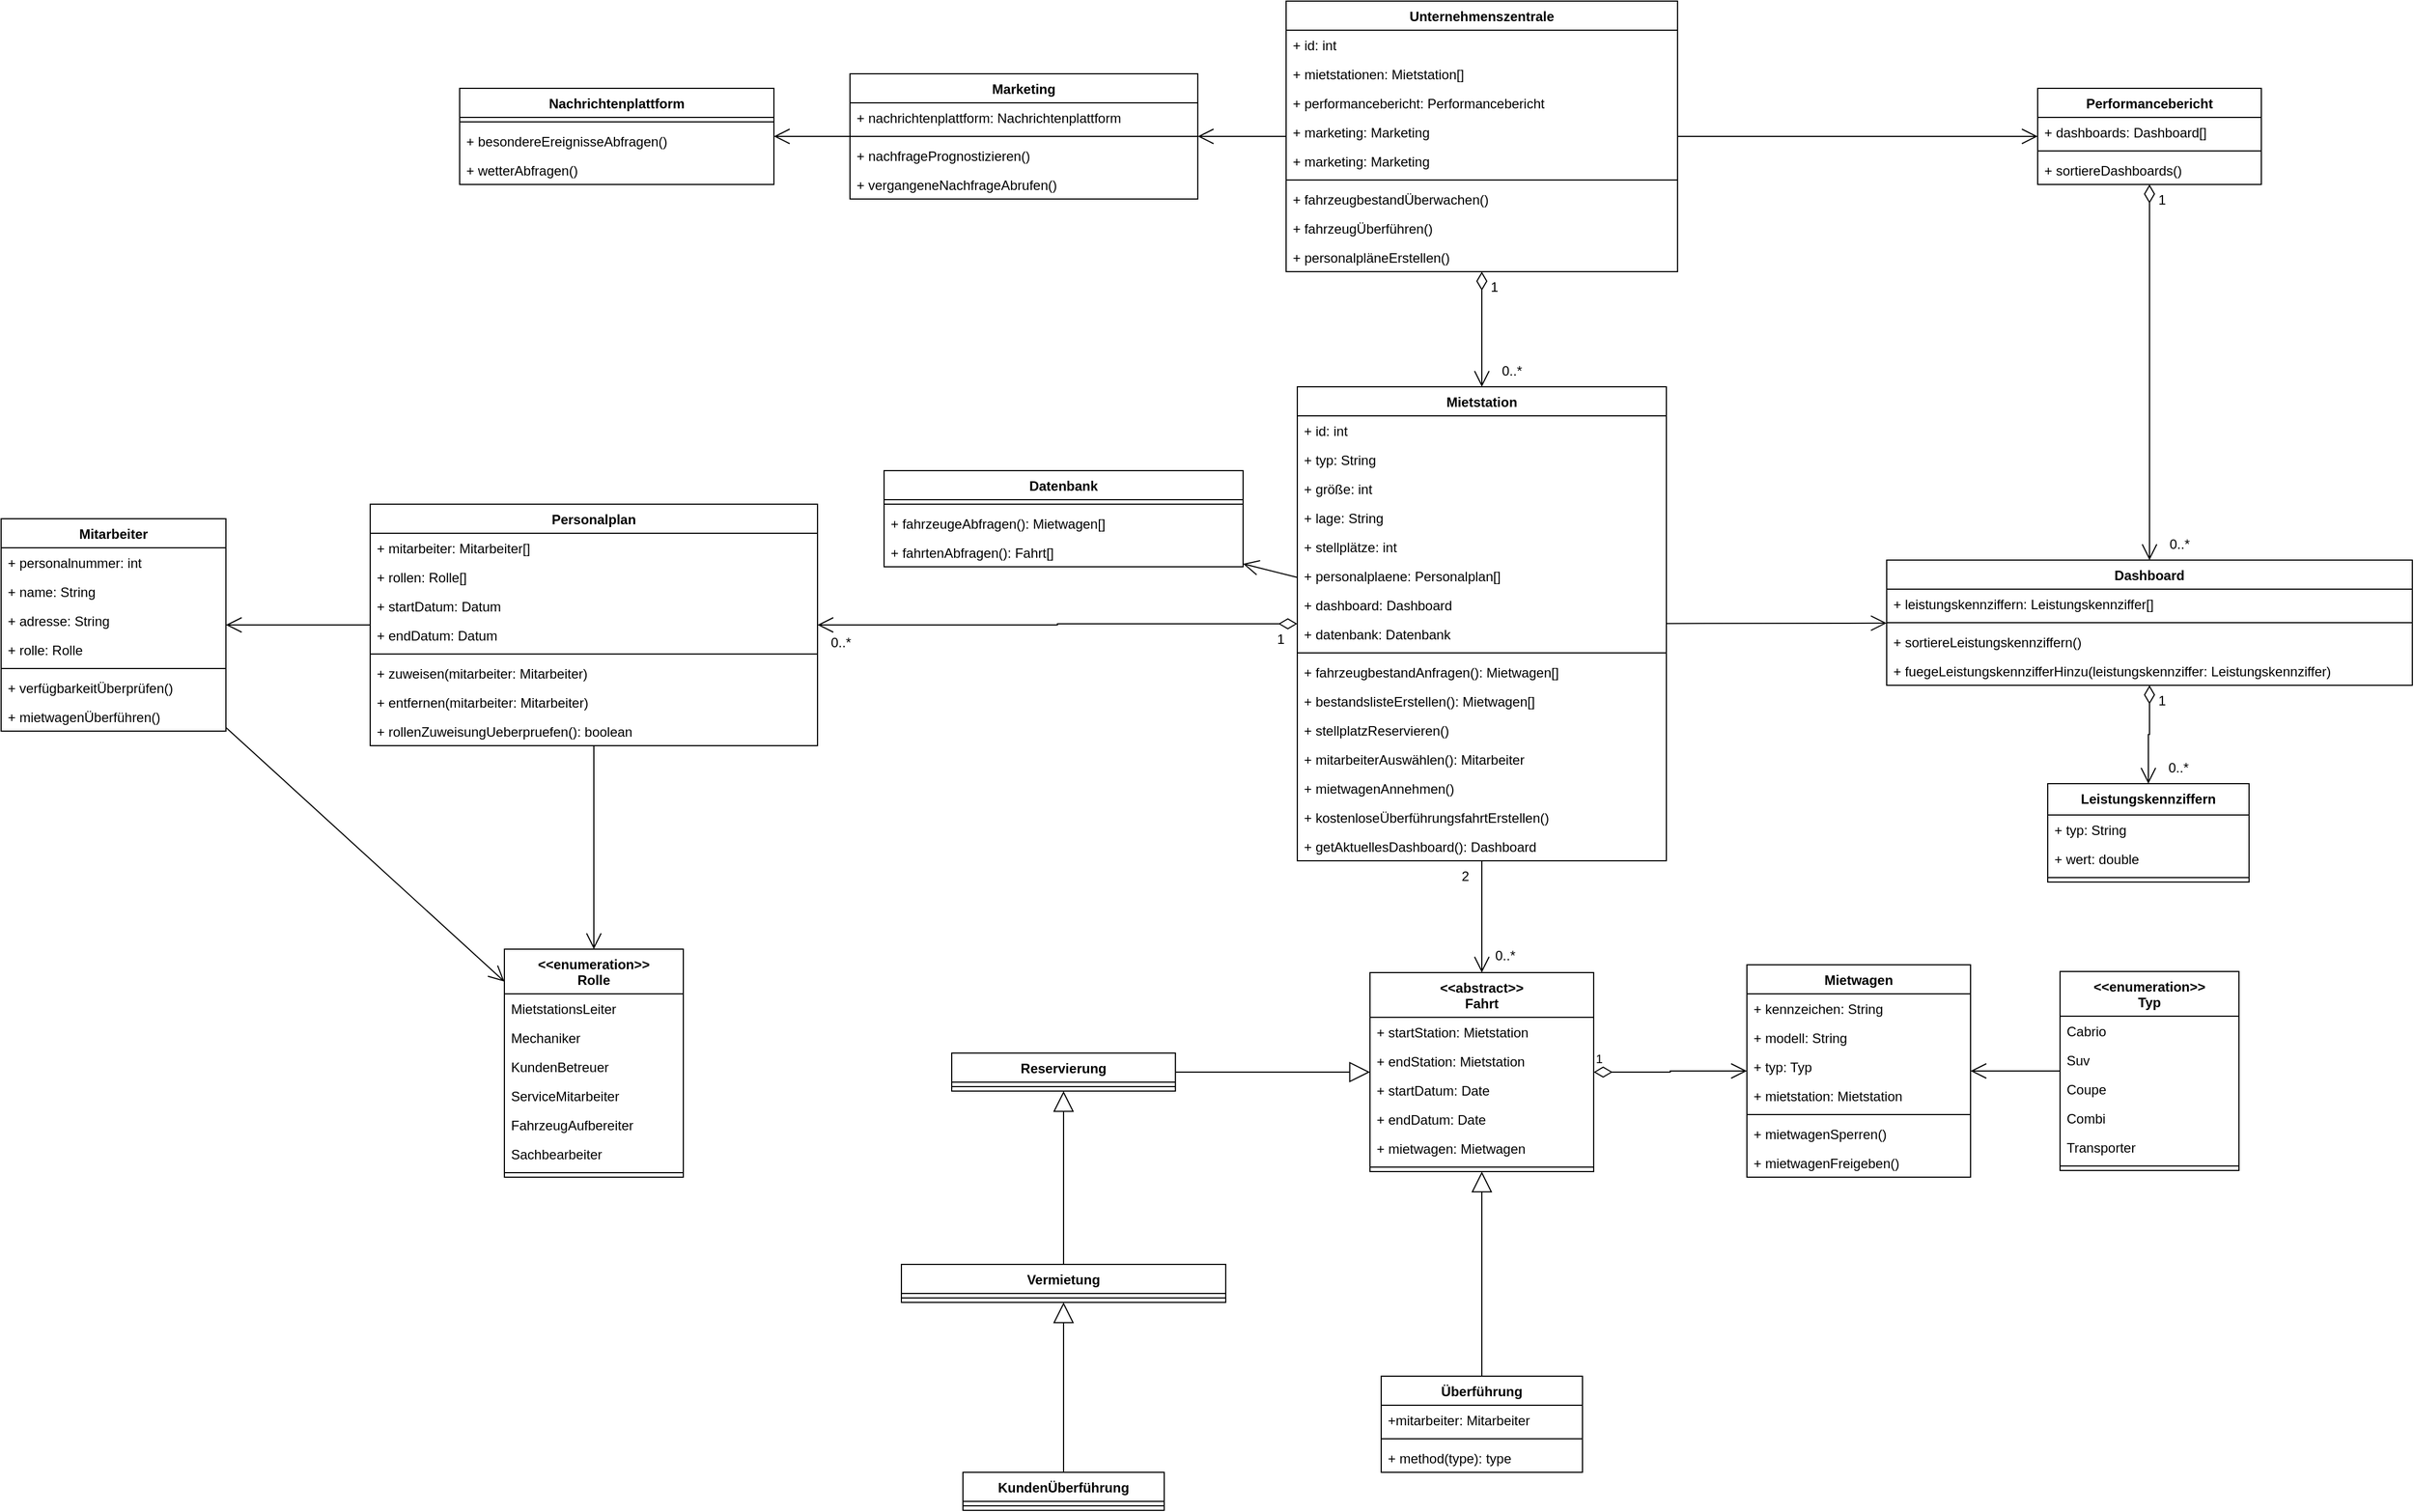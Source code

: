 <mxfile>
    <diagram id="ZMPBVdDReR-dd0KNUXKv" name="Page-1">
        <mxGraphModel dx="5703" dy="1758" grid="1" gridSize="10" guides="1" tooltips="1" connect="1" arrows="1" fold="1" page="1" pageScale="1" pageWidth="1600" pageHeight="900" math="0" shadow="0">
            <root>
                <mxCell id="0"/>
                <mxCell id="1" parent="0"/>
                <mxCell id="JOfPQrPtgQj5ozjjMgrj-1" value="Mietstation" style="swimlane;fontStyle=1;align=center;verticalAlign=top;childLayout=stackLayout;horizontal=1;startSize=26;horizontalStack=0;resizeParent=1;resizeParentMax=0;resizeLast=0;collapsible=1;marginBottom=0;" parent="1" vertex="1">
                    <mxGeometry x="-81" y="395" width="330" height="424" as="geometry"/>
                </mxCell>
                <mxCell id="JOfPQrPtgQj5ozjjMgrj-76" value="+ id: int" style="text;strokeColor=none;fillColor=none;align=left;verticalAlign=top;spacingLeft=4;spacingRight=4;overflow=hidden;rotatable=0;points=[[0,0.5],[1,0.5]];portConstraint=eastwest;" parent="JOfPQrPtgQj5ozjjMgrj-1" vertex="1">
                    <mxGeometry y="26" width="330" height="26" as="geometry"/>
                </mxCell>
                <mxCell id="JOfPQrPtgQj5ozjjMgrj-2" value="+ typ: String" style="text;strokeColor=none;fillColor=none;align=left;verticalAlign=top;spacingLeft=4;spacingRight=4;overflow=hidden;rotatable=0;points=[[0,0.5],[1,0.5]];portConstraint=eastwest;" parent="JOfPQrPtgQj5ozjjMgrj-1" vertex="1">
                    <mxGeometry y="52" width="330" height="26" as="geometry"/>
                </mxCell>
                <mxCell id="JOfPQrPtgQj5ozjjMgrj-73" value="+ größe: int" style="text;strokeColor=none;fillColor=none;align=left;verticalAlign=top;spacingLeft=4;spacingRight=4;overflow=hidden;rotatable=0;points=[[0,0.5],[1,0.5]];portConstraint=eastwest;" parent="JOfPQrPtgQj5ozjjMgrj-1" vertex="1">
                    <mxGeometry y="78" width="330" height="26" as="geometry"/>
                </mxCell>
                <mxCell id="JOfPQrPtgQj5ozjjMgrj-74" value="+ lage: String" style="text;strokeColor=none;fillColor=none;align=left;verticalAlign=top;spacingLeft=4;spacingRight=4;overflow=hidden;rotatable=0;points=[[0,0.5],[1,0.5]];portConstraint=eastwest;" parent="JOfPQrPtgQj5ozjjMgrj-1" vertex="1">
                    <mxGeometry y="104" width="330" height="26" as="geometry"/>
                </mxCell>
                <mxCell id="JOfPQrPtgQj5ozjjMgrj-77" value="+ stellplätze: int" style="text;strokeColor=none;fillColor=none;align=left;verticalAlign=top;spacingLeft=4;spacingRight=4;overflow=hidden;rotatable=0;points=[[0,0.5],[1,0.5]];portConstraint=eastwest;" parent="JOfPQrPtgQj5ozjjMgrj-1" vertex="1">
                    <mxGeometry y="130" width="330" height="26" as="geometry"/>
                </mxCell>
                <mxCell id="keo7LRHrqXR6IUppqkBO-17" value="+ personalplaene: Personalplan[]" style="text;strokeColor=none;fillColor=none;align=left;verticalAlign=top;spacingLeft=4;spacingRight=4;overflow=hidden;rotatable=0;points=[[0,0.5],[1,0.5]];portConstraint=eastwest;fontSize=12;" parent="JOfPQrPtgQj5ozjjMgrj-1" vertex="1">
                    <mxGeometry y="156" width="330" height="26" as="geometry"/>
                </mxCell>
                <mxCell id="keo7LRHrqXR6IUppqkBO-25" value="+ dashboard: Dashboard" style="text;strokeColor=none;fillColor=none;align=left;verticalAlign=top;spacingLeft=4;spacingRight=4;overflow=hidden;rotatable=0;points=[[0,0.5],[1,0.5]];portConstraint=eastwest;fontSize=12;" parent="JOfPQrPtgQj5ozjjMgrj-1" vertex="1">
                    <mxGeometry y="182" width="330" height="26" as="geometry"/>
                </mxCell>
                <mxCell id="MEVId7LGXu_88SaHKJN4-28" value="+ datenbank: Datenbank" style="text;strokeColor=none;fillColor=none;align=left;verticalAlign=top;spacingLeft=4;spacingRight=4;overflow=hidden;rotatable=0;points=[[0,0.5],[1,0.5]];portConstraint=eastwest;fontSize=12;" parent="JOfPQrPtgQj5ozjjMgrj-1" vertex="1">
                    <mxGeometry y="208" width="330" height="26" as="geometry"/>
                </mxCell>
                <mxCell id="JOfPQrPtgQj5ozjjMgrj-3" value="" style="line;strokeWidth=1;fillColor=none;align=left;verticalAlign=middle;spacingTop=-1;spacingLeft=3;spacingRight=3;rotatable=0;labelPosition=right;points=[];portConstraint=eastwest;" parent="JOfPQrPtgQj5ozjjMgrj-1" vertex="1">
                    <mxGeometry y="234" width="330" height="8" as="geometry"/>
                </mxCell>
                <mxCell id="JOfPQrPtgQj5ozjjMgrj-243" value="+ fahrzeugbestandAnfragen(): Mietwagen[]" style="text;strokeColor=none;fillColor=none;align=left;verticalAlign=top;spacingLeft=4;spacingRight=4;overflow=hidden;rotatable=0;points=[[0,0.5],[1,0.5]];portConstraint=eastwest;" parent="JOfPQrPtgQj5ozjjMgrj-1" vertex="1">
                    <mxGeometry y="242" width="330" height="26" as="geometry"/>
                </mxCell>
                <mxCell id="MEVId7LGXu_88SaHKJN4-26" value="+ bestandslisteErstellen(): Mietwagen[]" style="text;strokeColor=none;fillColor=none;align=left;verticalAlign=top;spacingLeft=4;spacingRight=4;overflow=hidden;rotatable=0;points=[[0,0.5],[1,0.5]];portConstraint=eastwest;" parent="JOfPQrPtgQj5ozjjMgrj-1" vertex="1">
                    <mxGeometry y="268" width="330" height="26" as="geometry"/>
                </mxCell>
                <mxCell id="MEVId7LGXu_88SaHKJN4-43" value="+ stellplatzReservieren()" style="text;strokeColor=none;fillColor=none;align=left;verticalAlign=top;spacingLeft=4;spacingRight=4;overflow=hidden;rotatable=0;points=[[0,0.5],[1,0.5]];portConstraint=eastwest;" parent="JOfPQrPtgQj5ozjjMgrj-1" vertex="1">
                    <mxGeometry y="294" width="330" height="26" as="geometry"/>
                </mxCell>
                <mxCell id="MEVId7LGXu_88SaHKJN4-46" value="+ mitarbeiterAuswählen(): Mitarbeiter" style="text;strokeColor=none;fillColor=none;align=left;verticalAlign=top;spacingLeft=4;spacingRight=4;overflow=hidden;rotatable=0;points=[[0,0.5],[1,0.5]];portConstraint=eastwest;" parent="JOfPQrPtgQj5ozjjMgrj-1" vertex="1">
                    <mxGeometry y="320" width="330" height="26" as="geometry"/>
                </mxCell>
                <mxCell id="MEVId7LGXu_88SaHKJN4-49" value="+ mietwagenAnnehmen()" style="text;strokeColor=none;fillColor=none;align=left;verticalAlign=top;spacingLeft=4;spacingRight=4;overflow=hidden;rotatable=0;points=[[0,0.5],[1,0.5]];portConstraint=eastwest;" parent="JOfPQrPtgQj5ozjjMgrj-1" vertex="1">
                    <mxGeometry y="346" width="330" height="26" as="geometry"/>
                </mxCell>
                <mxCell id="MEVId7LGXu_88SaHKJN4-50" value="+ kostenloseÜberführungsfahrtErstellen()" style="text;strokeColor=none;fillColor=none;align=left;verticalAlign=top;spacingLeft=4;spacingRight=4;overflow=hidden;rotatable=0;points=[[0,0.5],[1,0.5]];portConstraint=eastwest;" parent="JOfPQrPtgQj5ozjjMgrj-1" vertex="1">
                    <mxGeometry y="372" width="330" height="26" as="geometry"/>
                </mxCell>
                <mxCell id="4" value="+ getAktuellesDashboard(): Dashboard" style="text;strokeColor=none;fillColor=none;align=left;verticalAlign=top;spacingLeft=4;spacingRight=4;overflow=hidden;rotatable=0;points=[[0,0.5],[1,0.5]];portConstraint=eastwest;" vertex="1" parent="JOfPQrPtgQj5ozjjMgrj-1">
                    <mxGeometry y="398" width="330" height="26" as="geometry"/>
                </mxCell>
                <mxCell id="JOfPQrPtgQj5ozjjMgrj-5" value="Mietwagen" style="swimlane;fontStyle=1;align=center;verticalAlign=top;childLayout=stackLayout;horizontal=1;startSize=26;horizontalStack=0;resizeParent=1;resizeParentMax=0;resizeLast=0;collapsible=1;marginBottom=0;" parent="1" vertex="1">
                    <mxGeometry x="321" y="912" width="200" height="190" as="geometry"/>
                </mxCell>
                <mxCell id="JOfPQrPtgQj5ozjjMgrj-6" value="+ kennzeichen: String" style="text;strokeColor=none;fillColor=none;align=left;verticalAlign=top;spacingLeft=4;spacingRight=4;overflow=hidden;rotatable=0;points=[[0,0.5],[1,0.5]];portConstraint=eastwest;" parent="JOfPQrPtgQj5ozjjMgrj-5" vertex="1">
                    <mxGeometry y="26" width="200" height="26" as="geometry"/>
                </mxCell>
                <mxCell id="JOfPQrPtgQj5ozjjMgrj-118" value="+ modell: String" style="text;strokeColor=none;fillColor=none;align=left;verticalAlign=top;spacingLeft=4;spacingRight=4;overflow=hidden;rotatable=0;points=[[0,0.5],[1,0.5]];portConstraint=eastwest;" parent="JOfPQrPtgQj5ozjjMgrj-5" vertex="1">
                    <mxGeometry y="52" width="200" height="26" as="geometry"/>
                </mxCell>
                <mxCell id="keo7LRHrqXR6IUppqkBO-39" value="+ typ: Typ" style="text;strokeColor=none;fillColor=none;align=left;verticalAlign=top;spacingLeft=4;spacingRight=4;overflow=hidden;rotatable=0;points=[[0,0.5],[1,0.5]];portConstraint=eastwest;fontSize=12;" parent="JOfPQrPtgQj5ozjjMgrj-5" vertex="1">
                    <mxGeometry y="78" width="200" height="26" as="geometry"/>
                </mxCell>
                <mxCell id="keo7LRHrqXR6IUppqkBO-50" value="+ mietstation: Mietstation" style="text;strokeColor=none;fillColor=none;align=left;verticalAlign=top;spacingLeft=4;spacingRight=4;overflow=hidden;rotatable=0;points=[[0,0.5],[1,0.5]];portConstraint=eastwest;fontSize=12;" parent="JOfPQrPtgQj5ozjjMgrj-5" vertex="1">
                    <mxGeometry y="104" width="200" height="26" as="geometry"/>
                </mxCell>
                <mxCell id="JOfPQrPtgQj5ozjjMgrj-7" value="" style="line;strokeWidth=1;fillColor=none;align=left;verticalAlign=middle;spacingTop=-1;spacingLeft=3;spacingRight=3;rotatable=0;labelPosition=right;points=[];portConstraint=eastwest;" parent="JOfPQrPtgQj5ozjjMgrj-5" vertex="1">
                    <mxGeometry y="130" width="200" height="8" as="geometry"/>
                </mxCell>
                <mxCell id="MEVId7LGXu_88SaHKJN4-44" value="+ mietwagenSperren()" style="text;strokeColor=none;fillColor=none;align=left;verticalAlign=top;spacingLeft=4;spacingRight=4;overflow=hidden;rotatable=0;points=[[0,0.5],[1,0.5]];portConstraint=eastwest;fontSize=12;" parent="JOfPQrPtgQj5ozjjMgrj-5" vertex="1">
                    <mxGeometry y="138" width="200" height="26" as="geometry"/>
                </mxCell>
                <mxCell id="MEVId7LGXu_88SaHKJN4-45" value="+ mietwagenFreigeben()" style="text;strokeColor=none;fillColor=none;align=left;verticalAlign=top;spacingLeft=4;spacingRight=4;overflow=hidden;rotatable=0;points=[[0,0.5],[1,0.5]];portConstraint=eastwest;fontSize=12;" parent="JOfPQrPtgQj5ozjjMgrj-5" vertex="1">
                    <mxGeometry y="164" width="200" height="26" as="geometry"/>
                </mxCell>
                <mxCell id="JOfPQrPtgQj5ozjjMgrj-29" value="Unternehmenszentrale" style="swimlane;fontStyle=1;align=center;verticalAlign=top;childLayout=stackLayout;horizontal=1;startSize=26;horizontalStack=0;resizeParent=1;resizeParentMax=0;resizeLast=0;collapsible=1;marginBottom=0;" parent="1" vertex="1">
                    <mxGeometry x="-91" y="50" width="350" height="242" as="geometry"/>
                </mxCell>
                <mxCell id="JOfPQrPtgQj5ozjjMgrj-75" value="+ id: int" style="text;strokeColor=none;fillColor=none;align=left;verticalAlign=top;spacingLeft=4;spacingRight=4;overflow=hidden;rotatable=0;points=[[0,0.5],[1,0.5]];portConstraint=eastwest;" parent="JOfPQrPtgQj5ozjjMgrj-29" vertex="1">
                    <mxGeometry y="26" width="350" height="26" as="geometry"/>
                </mxCell>
                <mxCell id="keo7LRHrqXR6IUppqkBO-21" value="+ mietstationen: Mietstation[]" style="text;strokeColor=none;fillColor=none;align=left;verticalAlign=top;spacingLeft=4;spacingRight=4;overflow=hidden;rotatable=0;points=[[0,0.5],[1,0.5]];portConstraint=eastwest;fontSize=12;" parent="JOfPQrPtgQj5ozjjMgrj-29" vertex="1">
                    <mxGeometry y="52" width="350" height="26" as="geometry"/>
                </mxCell>
                <mxCell id="JOfPQrPtgQj5ozjjMgrj-183" value="+ performancebericht: Performancebericht" style="text;strokeColor=none;fillColor=none;align=left;verticalAlign=top;spacingLeft=4;spacingRight=4;overflow=hidden;rotatable=0;points=[[0,0.5],[1,0.5]];portConstraint=eastwest;" parent="JOfPQrPtgQj5ozjjMgrj-29" vertex="1">
                    <mxGeometry y="78" width="350" height="26" as="geometry"/>
                </mxCell>
                <mxCell id="MEVId7LGXu_88SaHKJN4-40" value="+ marketing: Marketing" style="text;strokeColor=none;fillColor=none;align=left;verticalAlign=top;spacingLeft=4;spacingRight=4;overflow=hidden;rotatable=0;points=[[0,0.5],[1,0.5]];portConstraint=eastwest;" parent="JOfPQrPtgQj5ozjjMgrj-29" vertex="1">
                    <mxGeometry y="104" width="350" height="26" as="geometry"/>
                </mxCell>
                <mxCell id="MEVId7LGXu_88SaHKJN4-42" value="+ marketing: Marketing" style="text;strokeColor=none;fillColor=none;align=left;verticalAlign=top;spacingLeft=4;spacingRight=4;overflow=hidden;rotatable=0;points=[[0,0.5],[1,0.5]];portConstraint=eastwest;" parent="JOfPQrPtgQj5ozjjMgrj-29" vertex="1">
                    <mxGeometry y="130" width="350" height="26" as="geometry"/>
                </mxCell>
                <mxCell id="JOfPQrPtgQj5ozjjMgrj-31" value="" style="line;strokeWidth=1;fillColor=none;align=left;verticalAlign=middle;spacingTop=-1;spacingLeft=3;spacingRight=3;rotatable=0;labelPosition=right;points=[];portConstraint=eastwest;" parent="JOfPQrPtgQj5ozjjMgrj-29" vertex="1">
                    <mxGeometry y="156" width="350" height="8" as="geometry"/>
                </mxCell>
                <mxCell id="MEVId7LGXu_88SaHKJN4-25" value="+ fahrzeugbestandÜberwachen()" style="text;strokeColor=none;fillColor=none;align=left;verticalAlign=top;spacingLeft=4;spacingRight=4;overflow=hidden;rotatable=0;points=[[0,0.5],[1,0.5]];portConstraint=eastwest;" parent="JOfPQrPtgQj5ozjjMgrj-29" vertex="1">
                    <mxGeometry y="164" width="350" height="26" as="geometry"/>
                </mxCell>
                <mxCell id="MEVId7LGXu_88SaHKJN4-51" value="+ fahrzeugÜberführen()" style="text;strokeColor=none;fillColor=none;align=left;verticalAlign=top;spacingLeft=4;spacingRight=4;overflow=hidden;rotatable=0;points=[[0,0.5],[1,0.5]];portConstraint=eastwest;" parent="JOfPQrPtgQj5ozjjMgrj-29" vertex="1">
                    <mxGeometry y="190" width="350" height="26" as="geometry"/>
                </mxCell>
                <mxCell id="5" value="+ personalpläneErstellen()" style="text;strokeColor=none;fillColor=none;align=left;verticalAlign=top;spacingLeft=4;spacingRight=4;overflow=hidden;rotatable=0;points=[[0,0.5],[1,0.5]];portConstraint=eastwest;" vertex="1" parent="JOfPQrPtgQj5ozjjMgrj-29">
                    <mxGeometry y="216" width="350" height="26" as="geometry"/>
                </mxCell>
                <mxCell id="JOfPQrPtgQj5ozjjMgrj-33" value="Performancebericht" style="swimlane;fontStyle=1;align=center;verticalAlign=top;childLayout=stackLayout;horizontal=1;startSize=26;horizontalStack=0;resizeParent=1;resizeParentMax=0;resizeLast=0;collapsible=1;marginBottom=0;" parent="1" vertex="1">
                    <mxGeometry x="581" y="128" width="200" height="86" as="geometry"/>
                </mxCell>
                <mxCell id="JOfPQrPtgQj5ozjjMgrj-34" value="+ dashboards: Dashboard[]" style="text;strokeColor=none;fillColor=none;align=left;verticalAlign=top;spacingLeft=4;spacingRight=4;overflow=hidden;rotatable=0;points=[[0,0.5],[1,0.5]];portConstraint=eastwest;" parent="JOfPQrPtgQj5ozjjMgrj-33" vertex="1">
                    <mxGeometry y="26" width="200" height="26" as="geometry"/>
                </mxCell>
                <mxCell id="JOfPQrPtgQj5ozjjMgrj-35" value="" style="line;strokeWidth=1;fillColor=none;align=left;verticalAlign=middle;spacingTop=-1;spacingLeft=3;spacingRight=3;rotatable=0;labelPosition=right;points=[];portConstraint=eastwest;" parent="JOfPQrPtgQj5ozjjMgrj-33" vertex="1">
                    <mxGeometry y="52" width="200" height="8" as="geometry"/>
                </mxCell>
                <mxCell id="keo7LRHrqXR6IUppqkBO-32" value="+ sortiereDashboards()" style="text;strokeColor=none;fillColor=none;align=left;verticalAlign=top;spacingLeft=4;spacingRight=4;overflow=hidden;rotatable=0;points=[[0,0.5],[1,0.5]];portConstraint=eastwest;fontSize=12;" parent="JOfPQrPtgQj5ozjjMgrj-33" vertex="1">
                    <mxGeometry y="60" width="200" height="26" as="geometry"/>
                </mxCell>
                <mxCell id="JOfPQrPtgQj5ozjjMgrj-37" value="Dashboard" style="swimlane;fontStyle=1;align=center;verticalAlign=top;childLayout=stackLayout;horizontal=1;startSize=26;horizontalStack=0;resizeParent=1;resizeParentMax=0;resizeLast=0;collapsible=1;marginBottom=0;" parent="1" vertex="1">
                    <mxGeometry x="446" y="550" width="470" height="112" as="geometry"/>
                </mxCell>
                <mxCell id="keo7LRHrqXR6IUppqkBO-27" value="+ leistungskennziffern: Leistungskennziffer[]" style="text;strokeColor=none;fillColor=none;align=left;verticalAlign=top;spacingLeft=4;spacingRight=4;overflow=hidden;rotatable=0;points=[[0,0.5],[1,0.5]];portConstraint=eastwest;fontSize=12;" parent="JOfPQrPtgQj5ozjjMgrj-37" vertex="1">
                    <mxGeometry y="26" width="470" height="26" as="geometry"/>
                </mxCell>
                <mxCell id="JOfPQrPtgQj5ozjjMgrj-39" value="" style="line;strokeWidth=1;fillColor=none;align=left;verticalAlign=middle;spacingTop=-1;spacingLeft=3;spacingRight=3;rotatable=0;labelPosition=right;points=[];portConstraint=eastwest;" parent="JOfPQrPtgQj5ozjjMgrj-37" vertex="1">
                    <mxGeometry y="52" width="470" height="8" as="geometry"/>
                </mxCell>
                <mxCell id="keo7LRHrqXR6IUppqkBO-33" value="+ sortiereLeistungskennziffern()" style="text;strokeColor=none;fillColor=none;align=left;verticalAlign=top;spacingLeft=4;spacingRight=4;overflow=hidden;rotatable=0;points=[[0,0.5],[1,0.5]];portConstraint=eastwest;fontSize=12;" parent="JOfPQrPtgQj5ozjjMgrj-37" vertex="1">
                    <mxGeometry y="60" width="470" height="26" as="geometry"/>
                </mxCell>
                <mxCell id="keo7LRHrqXR6IUppqkBO-31" value="+ fuegeLeistungskennzifferHinzu(leistungskennziffer: Leistungskennziffer)" style="text;strokeColor=none;fillColor=none;align=left;verticalAlign=top;spacingLeft=4;spacingRight=4;overflow=hidden;rotatable=0;points=[[0,0.5],[1,0.5]];portConstraint=eastwest;fontSize=12;" parent="JOfPQrPtgQj5ozjjMgrj-37" vertex="1">
                    <mxGeometry y="86" width="470" height="26" as="geometry"/>
                </mxCell>
                <mxCell id="JOfPQrPtgQj5ozjjMgrj-41" value="Mitarbeiter" style="swimlane;fontStyle=1;align=center;verticalAlign=top;childLayout=stackLayout;horizontal=1;startSize=26;horizontalStack=0;resizeParent=1;resizeParentMax=0;resizeLast=0;collapsible=1;marginBottom=0;" parent="1" vertex="1">
                    <mxGeometry x="-1240" y="513" width="201" height="190" as="geometry"/>
                </mxCell>
                <mxCell id="JOfPQrPtgQj5ozjjMgrj-206" value="+ personalnummer: int" style="text;strokeColor=none;fillColor=none;align=left;verticalAlign=top;spacingLeft=4;spacingRight=4;overflow=hidden;rotatable=0;points=[[0,0.5],[1,0.5]];portConstraint=eastwest;" parent="JOfPQrPtgQj5ozjjMgrj-41" vertex="1">
                    <mxGeometry y="26" width="201" height="26" as="geometry"/>
                </mxCell>
                <mxCell id="keo7LRHrqXR6IUppqkBO-5" value="+ name: String" style="text;strokeColor=none;fillColor=none;align=left;verticalAlign=top;spacingLeft=4;spacingRight=4;overflow=hidden;rotatable=0;points=[[0,0.5],[1,0.5]];portConstraint=eastwest;fontSize=12;" parent="JOfPQrPtgQj5ozjjMgrj-41" vertex="1">
                    <mxGeometry y="52" width="201" height="26" as="geometry"/>
                </mxCell>
                <mxCell id="keo7LRHrqXR6IUppqkBO-6" value="+ adresse: String" style="text;strokeColor=none;fillColor=none;align=left;verticalAlign=top;spacingLeft=4;spacingRight=4;overflow=hidden;rotatable=0;points=[[0,0.5],[1,0.5]];portConstraint=eastwest;fontSize=12;" parent="JOfPQrPtgQj5ozjjMgrj-41" vertex="1">
                    <mxGeometry y="78" width="201" height="26" as="geometry"/>
                </mxCell>
                <mxCell id="JOfPQrPtgQj5ozjjMgrj-42" value="+ rolle: Rolle" style="text;strokeColor=none;fillColor=none;align=left;verticalAlign=top;spacingLeft=4;spacingRight=4;overflow=hidden;rotatable=0;points=[[0,0.5],[1,0.5]];portConstraint=eastwest;" parent="JOfPQrPtgQj5ozjjMgrj-41" vertex="1">
                    <mxGeometry y="104" width="201" height="26" as="geometry"/>
                </mxCell>
                <mxCell id="JOfPQrPtgQj5ozjjMgrj-43" value="" style="line;strokeWidth=1;fillColor=none;align=left;verticalAlign=middle;spacingTop=-1;spacingLeft=3;spacingRight=3;rotatable=0;labelPosition=right;points=[];portConstraint=eastwest;" parent="JOfPQrPtgQj5ozjjMgrj-41" vertex="1">
                    <mxGeometry y="130" width="201" height="8" as="geometry"/>
                </mxCell>
                <mxCell id="MEVId7LGXu_88SaHKJN4-47" value="+ verfügbarkeitÜberprüfen()" style="text;strokeColor=none;fillColor=none;align=left;verticalAlign=top;spacingLeft=4;spacingRight=4;overflow=hidden;rotatable=0;points=[[0,0.5],[1,0.5]];portConstraint=eastwest;" parent="JOfPQrPtgQj5ozjjMgrj-41" vertex="1">
                    <mxGeometry y="138" width="201" height="26" as="geometry"/>
                </mxCell>
                <mxCell id="MEVId7LGXu_88SaHKJN4-48" value="+ mietwagenÜberführen()" style="text;strokeColor=none;fillColor=none;align=left;verticalAlign=top;spacingLeft=4;spacingRight=4;overflow=hidden;rotatable=0;points=[[0,0.5],[1,0.5]];portConstraint=eastwest;" parent="JOfPQrPtgQj5ozjjMgrj-41" vertex="1">
                    <mxGeometry y="164" width="201" height="26" as="geometry"/>
                </mxCell>
                <mxCell id="JOfPQrPtgQj5ozjjMgrj-45" value="&lt;&lt;enumeration&gt;&gt;&#10;Rolle" style="swimlane;fontStyle=1;align=center;verticalAlign=top;childLayout=stackLayout;horizontal=1;startSize=40;horizontalStack=0;resizeParent=1;resizeParentMax=0;resizeLast=0;collapsible=1;marginBottom=0;" parent="1" vertex="1">
                    <mxGeometry x="-790" y="898" width="160" height="204" as="geometry"/>
                </mxCell>
                <mxCell id="JOfPQrPtgQj5ozjjMgrj-46" value="MietstationsLeiter" style="text;strokeColor=none;fillColor=none;align=left;verticalAlign=top;spacingLeft=4;spacingRight=4;overflow=hidden;rotatable=0;points=[[0,0.5],[1,0.5]];portConstraint=eastwest;" parent="JOfPQrPtgQj5ozjjMgrj-45" vertex="1">
                    <mxGeometry y="40" width="160" height="26" as="geometry"/>
                </mxCell>
                <mxCell id="keo7LRHrqXR6IUppqkBO-7" value="Mechaniker" style="text;strokeColor=none;fillColor=none;align=left;verticalAlign=top;spacingLeft=4;spacingRight=4;overflow=hidden;rotatable=0;points=[[0,0.5],[1,0.5]];portConstraint=eastwest;fontSize=12;" parent="JOfPQrPtgQj5ozjjMgrj-45" vertex="1">
                    <mxGeometry y="66" width="160" height="26" as="geometry"/>
                </mxCell>
                <mxCell id="keo7LRHrqXR6IUppqkBO-8" value="KundenBetreuer" style="text;strokeColor=none;fillColor=none;align=left;verticalAlign=top;spacingLeft=4;spacingRight=4;overflow=hidden;rotatable=0;points=[[0,0.5],[1,0.5]];portConstraint=eastwest;fontSize=12;" parent="JOfPQrPtgQj5ozjjMgrj-45" vertex="1">
                    <mxGeometry y="92" width="160" height="26" as="geometry"/>
                </mxCell>
                <mxCell id="keo7LRHrqXR6IUppqkBO-9" value="ServiceMitarbeiter" style="text;strokeColor=none;fillColor=none;align=left;verticalAlign=top;spacingLeft=4;spacingRight=4;overflow=hidden;rotatable=0;points=[[0,0.5],[1,0.5]];portConstraint=eastwest;fontSize=12;" parent="JOfPQrPtgQj5ozjjMgrj-45" vertex="1">
                    <mxGeometry y="118" width="160" height="26" as="geometry"/>
                </mxCell>
                <mxCell id="2" value="FahrzeugAufbereiter" style="text;strokeColor=none;fillColor=none;align=left;verticalAlign=top;spacingLeft=4;spacingRight=4;overflow=hidden;rotatable=0;points=[[0,0.5],[1,0.5]];portConstraint=eastwest;fontSize=12;" parent="JOfPQrPtgQj5ozjjMgrj-45" vertex="1">
                    <mxGeometry y="144" width="160" height="26" as="geometry"/>
                </mxCell>
                <mxCell id="3" value="Sachbearbeiter" style="text;strokeColor=none;fillColor=none;align=left;verticalAlign=top;spacingLeft=4;spacingRight=4;overflow=hidden;rotatable=0;points=[[0,0.5],[1,0.5]];portConstraint=eastwest;fontSize=12;" parent="JOfPQrPtgQj5ozjjMgrj-45" vertex="1">
                    <mxGeometry y="170" width="160" height="26" as="geometry"/>
                </mxCell>
                <mxCell id="JOfPQrPtgQj5ozjjMgrj-47" value="" style="line;strokeWidth=1;fillColor=none;align=left;verticalAlign=middle;spacingTop=-1;spacingLeft=3;spacingRight=3;rotatable=0;labelPosition=right;points=[];portConstraint=eastwest;" parent="JOfPQrPtgQj5ozjjMgrj-45" vertex="1">
                    <mxGeometry y="196" width="160" height="8" as="geometry"/>
                </mxCell>
                <mxCell id="JOfPQrPtgQj5ozjjMgrj-53" value="Vermietung" style="swimlane;fontStyle=1;align=center;verticalAlign=top;childLayout=stackLayout;horizontal=1;startSize=26;horizontalStack=0;resizeParent=1;resizeParentMax=0;resizeLast=0;collapsible=1;marginBottom=0;" parent="1" vertex="1">
                    <mxGeometry x="-435" y="1180" width="290" height="34" as="geometry"/>
                </mxCell>
                <mxCell id="JOfPQrPtgQj5ozjjMgrj-55" value="" style="line;strokeWidth=1;fillColor=none;align=left;verticalAlign=middle;spacingTop=-1;spacingLeft=3;spacingRight=3;rotatable=0;labelPosition=right;points=[];portConstraint=eastwest;" parent="JOfPQrPtgQj5ozjjMgrj-53" vertex="1">
                    <mxGeometry y="26" width="290" height="8" as="geometry"/>
                </mxCell>
                <mxCell id="JOfPQrPtgQj5ozjjMgrj-125" value="Reservierung" style="swimlane;fontStyle=1;align=center;verticalAlign=top;childLayout=stackLayout;horizontal=1;startSize=26;horizontalStack=0;resizeParent=1;resizeParentMax=0;resizeLast=0;collapsible=1;marginBottom=0;" parent="1" vertex="1">
                    <mxGeometry x="-390" y="991" width="200" height="34" as="geometry"/>
                </mxCell>
                <mxCell id="JOfPQrPtgQj5ozjjMgrj-127" value="" style="line;strokeWidth=1;fillColor=none;align=left;verticalAlign=middle;spacingTop=-1;spacingLeft=3;spacingRight=3;rotatable=0;labelPosition=right;points=[];portConstraint=eastwest;" parent="JOfPQrPtgQj5ozjjMgrj-125" vertex="1">
                    <mxGeometry y="26" width="200" height="8" as="geometry"/>
                </mxCell>
                <mxCell id="JOfPQrPtgQj5ozjjMgrj-156" value="Leistungskennziffern" style="swimlane;fontStyle=1;align=center;verticalAlign=top;childLayout=stackLayout;horizontal=1;startSize=28;horizontalStack=0;resizeParent=1;resizeParentMax=0;resizeLast=0;collapsible=1;marginBottom=0;" parent="1" vertex="1">
                    <mxGeometry x="590" y="750" width="180" height="88" as="geometry"/>
                </mxCell>
                <mxCell id="JOfPQrPtgQj5ozjjMgrj-162" value="+ typ: String" style="text;strokeColor=none;fillColor=none;align=left;verticalAlign=top;spacingLeft=4;spacingRight=4;overflow=hidden;rotatable=0;points=[[0,0.5],[1,0.5]];portConstraint=eastwest;" parent="JOfPQrPtgQj5ozjjMgrj-156" vertex="1">
                    <mxGeometry y="28" width="180" height="26" as="geometry"/>
                </mxCell>
                <mxCell id="JOfPQrPtgQj5ozjjMgrj-176" value="+ wert: double" style="text;strokeColor=none;fillColor=none;align=left;verticalAlign=top;spacingLeft=4;spacingRight=4;overflow=hidden;rotatable=0;points=[[0,0.5],[1,0.5]];portConstraint=eastwest;" parent="JOfPQrPtgQj5ozjjMgrj-156" vertex="1">
                    <mxGeometry y="54" width="180" height="26" as="geometry"/>
                </mxCell>
                <mxCell id="JOfPQrPtgQj5ozjjMgrj-158" value="" style="line;strokeWidth=1;fillColor=none;align=left;verticalAlign=middle;spacingTop=-1;spacingLeft=3;spacingRight=3;rotatable=0;labelPosition=right;points=[];portConstraint=eastwest;" parent="JOfPQrPtgQj5ozjjMgrj-156" vertex="1">
                    <mxGeometry y="80" width="180" height="8" as="geometry"/>
                </mxCell>
                <mxCell id="JOfPQrPtgQj5ozjjMgrj-196" value="Personalplan" style="swimlane;fontStyle=1;align=center;verticalAlign=top;childLayout=stackLayout;horizontal=1;startSize=26;horizontalStack=0;resizeParent=1;resizeParentMax=0;resizeLast=0;collapsible=1;marginBottom=0;" parent="1" vertex="1">
                    <mxGeometry x="-910" y="500" width="400" height="216" as="geometry"/>
                </mxCell>
                <mxCell id="JOfPQrPtgQj5ozjjMgrj-217" value="+ mitarbeiter: Mitarbeiter[]" style="text;strokeColor=none;fillColor=none;align=left;verticalAlign=top;spacingLeft=4;spacingRight=4;overflow=hidden;rotatable=0;points=[[0,0.5],[1,0.5]];portConstraint=eastwest;" parent="JOfPQrPtgQj5ozjjMgrj-196" vertex="1">
                    <mxGeometry y="26" width="400" height="26" as="geometry"/>
                </mxCell>
                <mxCell id="keo7LRHrqXR6IUppqkBO-4" value="+ rollen: Rolle[]" style="text;strokeColor=none;fillColor=none;align=left;verticalAlign=top;spacingLeft=4;spacingRight=4;overflow=hidden;rotatable=0;points=[[0,0.5],[1,0.5]];portConstraint=eastwest;fontSize=12;" parent="JOfPQrPtgQj5ozjjMgrj-196" vertex="1">
                    <mxGeometry y="52" width="400" height="26" as="geometry"/>
                </mxCell>
                <mxCell id="keo7LRHrqXR6IUppqkBO-2" value="+ startDatum: Datum" style="text;strokeColor=none;fillColor=none;align=left;verticalAlign=top;spacingLeft=4;spacingRight=4;overflow=hidden;rotatable=0;points=[[0,0.5],[1,0.5]];portConstraint=eastwest;fontSize=12;" parent="JOfPQrPtgQj5ozjjMgrj-196" vertex="1">
                    <mxGeometry y="78" width="400" height="26" as="geometry"/>
                </mxCell>
                <mxCell id="keo7LRHrqXR6IUppqkBO-3" value="+ endDatum: Datum" style="text;strokeColor=none;fillColor=none;align=left;verticalAlign=top;spacingLeft=4;spacingRight=4;overflow=hidden;rotatable=0;points=[[0,0.5],[1,0.5]];portConstraint=eastwest;fontSize=12;" parent="JOfPQrPtgQj5ozjjMgrj-196" vertex="1">
                    <mxGeometry y="104" width="400" height="26" as="geometry"/>
                </mxCell>
                <mxCell id="JOfPQrPtgQj5ozjjMgrj-198" value="" style="line;strokeWidth=1;fillColor=none;align=left;verticalAlign=middle;spacingTop=-1;spacingLeft=3;spacingRight=3;rotatable=0;labelPosition=right;points=[];portConstraint=eastwest;" parent="JOfPQrPtgQj5ozjjMgrj-196" vertex="1">
                    <mxGeometry y="130" width="400" height="8" as="geometry"/>
                </mxCell>
                <mxCell id="JOfPQrPtgQj5ozjjMgrj-199" value="+ zuweisen(mitarbeiter: Mitarbeiter)" style="text;strokeColor=none;fillColor=none;align=left;verticalAlign=top;spacingLeft=4;spacingRight=4;overflow=hidden;rotatable=0;points=[[0,0.5],[1,0.5]];portConstraint=eastwest;" parent="JOfPQrPtgQj5ozjjMgrj-196" vertex="1">
                    <mxGeometry y="138" width="400" height="26" as="geometry"/>
                </mxCell>
                <mxCell id="JOfPQrPtgQj5ozjjMgrj-219" value="+ entfernen(mitarbeiter: Mitarbeiter)" style="text;strokeColor=none;fillColor=none;align=left;verticalAlign=top;spacingLeft=4;spacingRight=4;overflow=hidden;rotatable=0;points=[[0,0.5],[1,0.5]];portConstraint=eastwest;" parent="JOfPQrPtgQj5ozjjMgrj-196" vertex="1">
                    <mxGeometry y="164" width="400" height="26" as="geometry"/>
                </mxCell>
                <mxCell id="JOfPQrPtgQj5ozjjMgrj-218" value="+ rollenZuweisungUeberpruefen(): boolean" style="text;strokeColor=none;fillColor=none;align=left;verticalAlign=top;spacingLeft=4;spacingRight=4;overflow=hidden;rotatable=0;points=[[0,0.5],[1,0.5]];portConstraint=eastwest;" parent="JOfPQrPtgQj5ozjjMgrj-196" vertex="1">
                    <mxGeometry y="190" width="400" height="26" as="geometry"/>
                </mxCell>
                <mxCell id="JOfPQrPtgQj5ozjjMgrj-239" value="Überführung" style="swimlane;fontStyle=1;align=center;verticalAlign=top;childLayout=stackLayout;horizontal=1;startSize=26;horizontalStack=0;resizeParent=1;resizeParentMax=0;resizeLast=0;collapsible=1;marginBottom=0;" parent="1" vertex="1">
                    <mxGeometry x="-6" y="1280" width="180" height="86" as="geometry"/>
                </mxCell>
                <mxCell id="JOfPQrPtgQj5ozjjMgrj-240" value="+mitarbeiter: Mitarbeiter" style="text;strokeColor=none;fillColor=none;align=left;verticalAlign=top;spacingLeft=4;spacingRight=4;overflow=hidden;rotatable=0;points=[[0,0.5],[1,0.5]];portConstraint=eastwest;" parent="JOfPQrPtgQj5ozjjMgrj-239" vertex="1">
                    <mxGeometry y="26" width="180" height="26" as="geometry"/>
                </mxCell>
                <mxCell id="JOfPQrPtgQj5ozjjMgrj-241" value="" style="line;strokeWidth=1;fillColor=none;align=left;verticalAlign=middle;spacingTop=-1;spacingLeft=3;spacingRight=3;rotatable=0;labelPosition=right;points=[];portConstraint=eastwest;" parent="JOfPQrPtgQj5ozjjMgrj-239" vertex="1">
                    <mxGeometry y="52" width="180" height="8" as="geometry"/>
                </mxCell>
                <mxCell id="JOfPQrPtgQj5ozjjMgrj-242" value="+ method(type): type" style="text;strokeColor=none;fillColor=none;align=left;verticalAlign=top;spacingLeft=4;spacingRight=4;overflow=hidden;rotatable=0;points=[[0,0.5],[1,0.5]];portConstraint=eastwest;" parent="JOfPQrPtgQj5ozjjMgrj-239" vertex="1">
                    <mxGeometry y="60" width="180" height="26" as="geometry"/>
                </mxCell>
                <mxCell id="keo7LRHrqXR6IUppqkBO-13" value="" style="endArrow=open;endFill=1;endSize=12;html=1;rounded=0;fontSize=12;" parent="1" source="JOfPQrPtgQj5ozjjMgrj-41" target="JOfPQrPtgQj5ozjjMgrj-45" edge="1">
                    <mxGeometry width="160" relative="1" as="geometry">
                        <mxPoint x="-561" y="861" as="sourcePoint"/>
                        <mxPoint x="-401" y="861" as="targetPoint"/>
                    </mxGeometry>
                </mxCell>
                <mxCell id="keo7LRHrqXR6IUppqkBO-15" value="" style="endArrow=open;endFill=1;endSize=12;html=1;rounded=0;fontSize=12;" parent="1" source="JOfPQrPtgQj5ozjjMgrj-196" target="JOfPQrPtgQj5ozjjMgrj-41" edge="1">
                    <mxGeometry width="160" relative="1" as="geometry">
                        <mxPoint x="-821" y="801" as="sourcePoint"/>
                        <mxPoint x="-661" y="801" as="targetPoint"/>
                    </mxGeometry>
                </mxCell>
                <mxCell id="keo7LRHrqXR6IUppqkBO-16" value="" style="endArrow=open;endFill=1;endSize=12;html=1;rounded=0;fontSize=12;" parent="1" source="JOfPQrPtgQj5ozjjMgrj-196" target="JOfPQrPtgQj5ozjjMgrj-45" edge="1">
                    <mxGeometry width="160" relative="1" as="geometry">
                        <mxPoint x="-331" y="581" as="sourcePoint"/>
                        <mxPoint x="-171" y="581" as="targetPoint"/>
                    </mxGeometry>
                </mxCell>
                <mxCell id="keo7LRHrqXR6IUppqkBO-18" value="" style="endArrow=open;html=1;endSize=12;startArrow=diamondThin;startSize=14;startFill=0;edgeStyle=orthogonalEdgeStyle;rounded=0;fontSize=12;" parent="1" source="JOfPQrPtgQj5ozjjMgrj-1" target="JOfPQrPtgQj5ozjjMgrj-196" edge="1">
                    <mxGeometry relative="1" as="geometry">
                        <mxPoint x="-241" y="651" as="sourcePoint"/>
                        <mxPoint x="-361" y="711" as="targetPoint"/>
                    </mxGeometry>
                </mxCell>
                <mxCell id="keo7LRHrqXR6IUppqkBO-19" value="1" style="edgeLabel;resizable=0;html=1;align=left;verticalAlign=top;fontSize=12;" parent="keo7LRHrqXR6IUppqkBO-18" connectable="0" vertex="1">
                    <mxGeometry x="-1" relative="1" as="geometry">
                        <mxPoint x="-20" as="offset"/>
                    </mxGeometry>
                </mxCell>
                <mxCell id="keo7LRHrqXR6IUppqkBO-20" value="0..*" style="edgeLabel;resizable=0;html=1;align=right;verticalAlign=top;fontSize=12;" parent="keo7LRHrqXR6IUppqkBO-18" connectable="0" vertex="1">
                    <mxGeometry x="1" relative="1" as="geometry">
                        <mxPoint x="30" y="2" as="offset"/>
                    </mxGeometry>
                </mxCell>
                <mxCell id="keo7LRHrqXR6IUppqkBO-22" value="" style="endArrow=open;html=1;endSize=12;startArrow=diamondThin;startSize=14;startFill=0;edgeStyle=orthogonalEdgeStyle;rounded=0;fontSize=12;" parent="1" source="JOfPQrPtgQj5ozjjMgrj-29" target="JOfPQrPtgQj5ozjjMgrj-1" edge="1">
                    <mxGeometry relative="1" as="geometry">
                        <mxPoint x="-150" y="370" as="sourcePoint"/>
                        <mxPoint x="10" y="370" as="targetPoint"/>
                    </mxGeometry>
                </mxCell>
                <mxCell id="keo7LRHrqXR6IUppqkBO-23" value="1" style="edgeLabel;resizable=0;html=1;align=left;verticalAlign=top;fontSize=12;" parent="keo7LRHrqXR6IUppqkBO-22" connectable="0" vertex="1">
                    <mxGeometry x="-1" relative="1" as="geometry">
                        <mxPoint x="6" as="offset"/>
                    </mxGeometry>
                </mxCell>
                <mxCell id="keo7LRHrqXR6IUppqkBO-24" value="0..*" style="edgeLabel;resizable=0;html=1;align=right;verticalAlign=top;fontSize=12;" parent="keo7LRHrqXR6IUppqkBO-22" connectable="0" vertex="1">
                    <mxGeometry x="1" relative="1" as="geometry">
                        <mxPoint x="36" y="-28" as="offset"/>
                    </mxGeometry>
                </mxCell>
                <mxCell id="keo7LRHrqXR6IUppqkBO-28" value="" style="endArrow=open;html=1;endSize=12;startArrow=diamondThin;startSize=14;startFill=0;edgeStyle=orthogonalEdgeStyle;rounded=0;fontSize=12;" parent="1" source="JOfPQrPtgQj5ozjjMgrj-37" target="JOfPQrPtgQj5ozjjMgrj-156" edge="1">
                    <mxGeometry relative="1" as="geometry">
                        <mxPoint x="179" y="365.53" as="sourcePoint"/>
                        <mxPoint x="179" y="572.53" as="targetPoint"/>
                    </mxGeometry>
                </mxCell>
                <mxCell id="keo7LRHrqXR6IUppqkBO-29" value="1" style="edgeLabel;resizable=0;html=1;align=left;verticalAlign=top;fontSize=12;" parent="keo7LRHrqXR6IUppqkBO-28" connectable="0" vertex="1">
                    <mxGeometry x="-1" relative="1" as="geometry">
                        <mxPoint x="6" as="offset"/>
                    </mxGeometry>
                </mxCell>
                <mxCell id="keo7LRHrqXR6IUppqkBO-30" value="0..*" style="edgeLabel;resizable=0;html=1;align=right;verticalAlign=top;fontSize=12;" parent="keo7LRHrqXR6IUppqkBO-28" connectable="0" vertex="1">
                    <mxGeometry x="1" relative="1" as="geometry">
                        <mxPoint x="36" y="-28" as="offset"/>
                    </mxGeometry>
                </mxCell>
                <mxCell id="keo7LRHrqXR6IUppqkBO-34" value="" style="endArrow=open;html=1;endSize=12;startArrow=diamondThin;startSize=14;startFill=0;edgeStyle=orthogonalEdgeStyle;rounded=0;fontSize=12;" parent="1" source="JOfPQrPtgQj5ozjjMgrj-33" target="JOfPQrPtgQj5ozjjMgrj-37" edge="1">
                    <mxGeometry relative="1" as="geometry">
                        <mxPoint x="690" y="432" as="sourcePoint"/>
                        <mxPoint x="690" y="490" as="targetPoint"/>
                    </mxGeometry>
                </mxCell>
                <mxCell id="keo7LRHrqXR6IUppqkBO-35" value="1" style="edgeLabel;resizable=0;html=1;align=left;verticalAlign=top;fontSize=12;" parent="keo7LRHrqXR6IUppqkBO-34" connectable="0" vertex="1">
                    <mxGeometry x="-1" relative="1" as="geometry">
                        <mxPoint x="6" as="offset"/>
                    </mxGeometry>
                </mxCell>
                <mxCell id="keo7LRHrqXR6IUppqkBO-36" value="0..*" style="edgeLabel;resizable=0;html=1;align=right;verticalAlign=top;fontSize=12;" parent="keo7LRHrqXR6IUppqkBO-34" connectable="0" vertex="1">
                    <mxGeometry x="1" relative="1" as="geometry">
                        <mxPoint x="36" y="-28" as="offset"/>
                    </mxGeometry>
                </mxCell>
                <mxCell id="keo7LRHrqXR6IUppqkBO-37" value="" style="endArrow=open;endFill=1;endSize=12;html=1;rounded=0;fontSize=12;" parent="1" source="JOfPQrPtgQj5ozjjMgrj-1" target="JOfPQrPtgQj5ozjjMgrj-37" edge="1">
                    <mxGeometry width="160" relative="1" as="geometry">
                        <mxPoint x="110" y="460" as="sourcePoint"/>
                        <mxPoint x="270" y="460" as="targetPoint"/>
                    </mxGeometry>
                </mxCell>
                <mxCell id="keo7LRHrqXR6IUppqkBO-38" value="" style="endArrow=open;endFill=1;endSize=12;html=1;rounded=0;fontSize=12;" parent="1" source="JOfPQrPtgQj5ozjjMgrj-29" target="JOfPQrPtgQj5ozjjMgrj-33" edge="1">
                    <mxGeometry width="160" relative="1" as="geometry">
                        <mxPoint x="110" y="460" as="sourcePoint"/>
                        <mxPoint x="270" y="460" as="targetPoint"/>
                    </mxGeometry>
                </mxCell>
                <mxCell id="keo7LRHrqXR6IUppqkBO-41" value="&lt;&lt;enumeration&gt;&gt;&#10;Typ" style="swimlane;fontStyle=1;align=center;verticalAlign=top;childLayout=stackLayout;horizontal=1;startSize=40;horizontalStack=0;resizeParent=1;resizeParentMax=0;resizeLast=0;collapsible=1;marginBottom=0;" parent="1" vertex="1">
                    <mxGeometry x="601" y="918" width="160" height="178" as="geometry"/>
                </mxCell>
                <mxCell id="keo7LRHrqXR6IUppqkBO-42" value="Cabrio" style="text;strokeColor=none;fillColor=none;align=left;verticalAlign=top;spacingLeft=4;spacingRight=4;overflow=hidden;rotatable=0;points=[[0,0.5],[1,0.5]];portConstraint=eastwest;" parent="keo7LRHrqXR6IUppqkBO-41" vertex="1">
                    <mxGeometry y="40" width="160" height="26" as="geometry"/>
                </mxCell>
                <mxCell id="keo7LRHrqXR6IUppqkBO-43" value="Suv" style="text;strokeColor=none;fillColor=none;align=left;verticalAlign=top;spacingLeft=4;spacingRight=4;overflow=hidden;rotatable=0;points=[[0,0.5],[1,0.5]];portConstraint=eastwest;fontSize=12;" parent="keo7LRHrqXR6IUppqkBO-41" vertex="1">
                    <mxGeometry y="66" width="160" height="26" as="geometry"/>
                </mxCell>
                <mxCell id="keo7LRHrqXR6IUppqkBO-44" value="Coupe" style="text;strokeColor=none;fillColor=none;align=left;verticalAlign=top;spacingLeft=4;spacingRight=4;overflow=hidden;rotatable=0;points=[[0,0.5],[1,0.5]];portConstraint=eastwest;fontSize=12;" parent="keo7LRHrqXR6IUppqkBO-41" vertex="1">
                    <mxGeometry y="92" width="160" height="26" as="geometry"/>
                </mxCell>
                <mxCell id="keo7LRHrqXR6IUppqkBO-45" value="Combi" style="text;strokeColor=none;fillColor=none;align=left;verticalAlign=top;spacingLeft=4;spacingRight=4;overflow=hidden;rotatable=0;points=[[0,0.5],[1,0.5]];portConstraint=eastwest;fontSize=12;" parent="keo7LRHrqXR6IUppqkBO-41" vertex="1">
                    <mxGeometry y="118" width="160" height="26" as="geometry"/>
                </mxCell>
                <mxCell id="keo7LRHrqXR6IUppqkBO-48" value="Transporter" style="text;strokeColor=none;fillColor=none;align=left;verticalAlign=top;spacingLeft=4;spacingRight=4;overflow=hidden;rotatable=0;points=[[0,0.5],[1,0.5]];portConstraint=eastwest;fontSize=12;" parent="keo7LRHrqXR6IUppqkBO-41" vertex="1">
                    <mxGeometry y="144" width="160" height="26" as="geometry"/>
                </mxCell>
                <mxCell id="keo7LRHrqXR6IUppqkBO-46" value="" style="line;strokeWidth=1;fillColor=none;align=left;verticalAlign=middle;spacingTop=-1;spacingLeft=3;spacingRight=3;rotatable=0;labelPosition=right;points=[];portConstraint=eastwest;" parent="keo7LRHrqXR6IUppqkBO-41" vertex="1">
                    <mxGeometry y="170" width="160" height="8" as="geometry"/>
                </mxCell>
                <mxCell id="keo7LRHrqXR6IUppqkBO-49" value="" style="endArrow=open;endFill=1;endSize=12;html=1;rounded=0;fontSize=12;" parent="1" source="keo7LRHrqXR6IUppqkBO-41" target="JOfPQrPtgQj5ozjjMgrj-5" edge="1">
                    <mxGeometry width="160" relative="1" as="geometry">
                        <mxPoint x="240" y="750" as="sourcePoint"/>
                        <mxPoint x="400" y="750" as="targetPoint"/>
                    </mxGeometry>
                </mxCell>
                <mxCell id="keo7LRHrqXR6IUppqkBO-51" value="&lt;&lt;abstract&gt;&gt;&#10;Fahrt&#10;" style="swimlane;fontStyle=1;align=center;verticalAlign=top;childLayout=stackLayout;horizontal=1;startSize=40;horizontalStack=0;resizeParent=1;resizeParentMax=0;resizeLast=0;collapsible=1;marginBottom=0;fontSize=12;" parent="1" vertex="1">
                    <mxGeometry x="-16" y="919" width="200" height="178" as="geometry"/>
                </mxCell>
                <mxCell id="JOfPQrPtgQj5ozjjMgrj-91" value="+ startStation: Mietstation" style="text;strokeColor=none;fillColor=none;align=left;verticalAlign=top;spacingLeft=4;spacingRight=4;overflow=hidden;rotatable=0;points=[[0,0.5],[1,0.5]];portConstraint=eastwest;" parent="keo7LRHrqXR6IUppqkBO-51" vertex="1">
                    <mxGeometry y="40" width="200" height="26" as="geometry"/>
                </mxCell>
                <mxCell id="JOfPQrPtgQj5ozjjMgrj-100" value="+ endStation: Mietstation" style="text;strokeColor=none;fillColor=none;align=left;verticalAlign=top;spacingLeft=4;spacingRight=4;overflow=hidden;rotatable=0;points=[[0,0.5],[1,0.5]];portConstraint=eastwest;" parent="keo7LRHrqXR6IUppqkBO-51" vertex="1">
                    <mxGeometry y="66" width="200" height="26" as="geometry"/>
                </mxCell>
                <mxCell id="JOfPQrPtgQj5ozjjMgrj-94" value="+ startDatum: Date" style="text;strokeColor=none;fillColor=none;align=left;verticalAlign=top;spacingLeft=4;spacingRight=4;overflow=hidden;rotatable=0;points=[[0,0.5],[1,0.5]];portConstraint=eastwest;" parent="keo7LRHrqXR6IUppqkBO-51" vertex="1">
                    <mxGeometry y="92" width="200" height="26" as="geometry"/>
                </mxCell>
                <mxCell id="JOfPQrPtgQj5ozjjMgrj-95" value="+ endDatum: Date" style="text;strokeColor=none;fillColor=none;align=left;verticalAlign=top;spacingLeft=4;spacingRight=4;overflow=hidden;rotatable=0;points=[[0,0.5],[1,0.5]];portConstraint=eastwest;" parent="keo7LRHrqXR6IUppqkBO-51" vertex="1">
                    <mxGeometry y="118" width="200" height="26" as="geometry"/>
                </mxCell>
                <mxCell id="JOfPQrPtgQj5ozjjMgrj-92" value="+ mietwagen: Mietwagen" style="text;strokeColor=none;fillColor=none;align=left;verticalAlign=top;spacingLeft=4;spacingRight=4;overflow=hidden;rotatable=0;points=[[0,0.5],[1,0.5]];portConstraint=eastwest;" parent="keo7LRHrqXR6IUppqkBO-51" vertex="1">
                    <mxGeometry y="144" width="200" height="26" as="geometry"/>
                </mxCell>
                <mxCell id="keo7LRHrqXR6IUppqkBO-53" value="" style="line;strokeWidth=1;fillColor=none;align=left;verticalAlign=middle;spacingTop=-1;spacingLeft=3;spacingRight=3;rotatable=0;labelPosition=right;points=[];portConstraint=eastwest;fontSize=12;" parent="keo7LRHrqXR6IUppqkBO-51" vertex="1">
                    <mxGeometry y="170" width="200" height="8" as="geometry"/>
                </mxCell>
                <mxCell id="MEVId7LGXu_88SaHKJN4-2" value="KundenÜberführung" style="swimlane;fontStyle=1;align=center;verticalAlign=top;childLayout=stackLayout;horizontal=1;startSize=26;horizontalStack=0;resizeParent=1;resizeParentMax=0;resizeLast=0;collapsible=1;marginBottom=0;" parent="1" vertex="1">
                    <mxGeometry x="-380" y="1366" width="180" height="34" as="geometry"/>
                </mxCell>
                <mxCell id="MEVId7LGXu_88SaHKJN4-4" value="" style="line;strokeWidth=1;fillColor=none;align=left;verticalAlign=middle;spacingTop=-1;spacingLeft=3;spacingRight=3;rotatable=0;labelPosition=right;points=[];portConstraint=eastwest;" parent="MEVId7LGXu_88SaHKJN4-2" vertex="1">
                    <mxGeometry y="26" width="180" height="8" as="geometry"/>
                </mxCell>
                <mxCell id="MEVId7LGXu_88SaHKJN4-7" value="" style="endArrow=block;endSize=16;endFill=0;html=1;rounded=0;" parent="1" source="JOfPQrPtgQj5ozjjMgrj-53" target="JOfPQrPtgQj5ozjjMgrj-125" edge="1">
                    <mxGeometry width="160" relative="1" as="geometry">
                        <mxPoint x="-490" y="1157" as="sourcePoint"/>
                        <mxPoint x="-330" y="1157" as="targetPoint"/>
                    </mxGeometry>
                </mxCell>
                <mxCell id="MEVId7LGXu_88SaHKJN4-8" value="" style="endArrow=block;endSize=16;endFill=0;html=1;rounded=0;" parent="1" source="JOfPQrPtgQj5ozjjMgrj-239" target="keo7LRHrqXR6IUppqkBO-51" edge="1">
                    <mxGeometry width="160" relative="1" as="geometry">
                        <mxPoint x="-192.909" y="1187" as="sourcePoint"/>
                        <mxPoint x="-20" y="1067.254" as="targetPoint"/>
                    </mxGeometry>
                </mxCell>
                <mxCell id="MEVId7LGXu_88SaHKJN4-9" value="" style="endArrow=block;endSize=16;endFill=0;html=1;rounded=0;" parent="1" source="JOfPQrPtgQj5ozjjMgrj-125" target="keo7LRHrqXR6IUppqkBO-51" edge="1">
                    <mxGeometry width="160" relative="1" as="geometry">
                        <mxPoint x="91.336" y="1181" as="sourcePoint"/>
                        <mxPoint x="85.513" y="1087.0" as="targetPoint"/>
                    </mxGeometry>
                </mxCell>
                <mxCell id="MEVId7LGXu_88SaHKJN4-10" value="" style="endArrow=block;endSize=16;endFill=0;html=1;rounded=0;" parent="1" source="MEVId7LGXu_88SaHKJN4-2" target="JOfPQrPtgQj5ozjjMgrj-53" edge="1">
                    <mxGeometry width="160" relative="1" as="geometry">
                        <mxPoint x="80" y="1227" as="sourcePoint"/>
                        <mxPoint x="80" y="1087.0" as="targetPoint"/>
                    </mxGeometry>
                </mxCell>
                <mxCell id="MEVId7LGXu_88SaHKJN4-11" value="" style="endArrow=open;html=1;endSize=12;startArrow=none;startSize=14;startFill=0;edgeStyle=orthogonalEdgeStyle;rounded=0;fontSize=12;" parent="1" source="JOfPQrPtgQj5ozjjMgrj-1" target="keo7LRHrqXR6IUppqkBO-51" edge="1">
                    <mxGeometry relative="1" as="geometry">
                        <mxPoint x="-71.0" y="539.0" as="sourcePoint"/>
                        <mxPoint x="-511.0" y="539.0" as="targetPoint"/>
                    </mxGeometry>
                </mxCell>
                <mxCell id="MEVId7LGXu_88SaHKJN4-12" value="2" style="edgeLabel;resizable=0;html=1;align=left;verticalAlign=top;fontSize=12;" parent="MEVId7LGXu_88SaHKJN4-11" connectable="0" vertex="1">
                    <mxGeometry x="-1" relative="1" as="geometry">
                        <mxPoint x="-20" as="offset"/>
                    </mxGeometry>
                </mxCell>
                <mxCell id="MEVId7LGXu_88SaHKJN4-13" value="0..*" style="edgeLabel;resizable=0;html=1;align=right;verticalAlign=top;fontSize=12;" parent="MEVId7LGXu_88SaHKJN4-11" connectable="0" vertex="1">
                    <mxGeometry x="1" relative="1" as="geometry">
                        <mxPoint x="30" y="-29" as="offset"/>
                    </mxGeometry>
                </mxCell>
                <mxCell id="MEVId7LGXu_88SaHKJN4-14" value="1" style="endArrow=open;html=1;endSize=12;startArrow=diamondThin;startSize=14;startFill=0;edgeStyle=orthogonalEdgeStyle;align=left;verticalAlign=bottom;rounded=0;" parent="1" source="keo7LRHrqXR6IUppqkBO-51" target="JOfPQrPtgQj5ozjjMgrj-5" edge="1">
                    <mxGeometry x="-1" y="3" relative="1" as="geometry">
                        <mxPoint x="-210" y="970" as="sourcePoint"/>
                        <mxPoint x="-50" y="970" as="targetPoint"/>
                    </mxGeometry>
                </mxCell>
                <mxCell id="MEVId7LGXu_88SaHKJN4-16" value="Marketing" style="swimlane;fontStyle=1;align=center;verticalAlign=top;childLayout=stackLayout;horizontal=1;startSize=26;horizontalStack=0;resizeParent=1;resizeParentMax=0;resizeLast=0;collapsible=1;marginBottom=0;" parent="1" vertex="1">
                    <mxGeometry x="-481" y="115" width="311" height="112" as="geometry"/>
                </mxCell>
                <mxCell id="MEVId7LGXu_88SaHKJN4-41" value="+ nachrichtenplattform: Nachrichtenplattform" style="text;strokeColor=none;fillColor=none;align=left;verticalAlign=top;spacingLeft=4;spacingRight=4;overflow=hidden;rotatable=0;points=[[0,0.5],[1,0.5]];portConstraint=eastwest;" parent="MEVId7LGXu_88SaHKJN4-16" vertex="1">
                    <mxGeometry y="26" width="311" height="26" as="geometry"/>
                </mxCell>
                <mxCell id="MEVId7LGXu_88SaHKJN4-18" value="" style="line;strokeWidth=1;fillColor=none;align=left;verticalAlign=middle;spacingTop=-1;spacingLeft=3;spacingRight=3;rotatable=0;labelPosition=right;points=[];portConstraint=eastwest;" parent="MEVId7LGXu_88SaHKJN4-16" vertex="1">
                    <mxGeometry y="52" width="311" height="8" as="geometry"/>
                </mxCell>
                <mxCell id="MEVId7LGXu_88SaHKJN4-27" value="+ nachfragePrognostizieren()" style="text;strokeColor=none;fillColor=none;align=left;verticalAlign=top;spacingLeft=4;spacingRight=4;overflow=hidden;rotatable=0;points=[[0,0.5],[1,0.5]];portConstraint=eastwest;" parent="MEVId7LGXu_88SaHKJN4-16" vertex="1">
                    <mxGeometry y="60" width="311" height="26" as="geometry"/>
                </mxCell>
                <mxCell id="MEVId7LGXu_88SaHKJN4-39" value="+ vergangeneNachfrageAbrufen()" style="text;strokeColor=none;fillColor=none;align=left;verticalAlign=top;spacingLeft=4;spacingRight=4;overflow=hidden;rotatable=0;points=[[0,0.5],[1,0.5]];portConstraint=eastwest;" parent="MEVId7LGXu_88SaHKJN4-16" vertex="1">
                    <mxGeometry y="86" width="311" height="26" as="geometry"/>
                </mxCell>
                <mxCell id="MEVId7LGXu_88SaHKJN4-20" value="Datenbank" style="swimlane;fontStyle=1;align=center;verticalAlign=top;childLayout=stackLayout;horizontal=1;startSize=26;horizontalStack=0;resizeParent=1;resizeParentMax=0;resizeLast=0;collapsible=1;marginBottom=0;" parent="1" vertex="1">
                    <mxGeometry x="-450.5" y="470" width="321" height="86" as="geometry"/>
                </mxCell>
                <mxCell id="MEVId7LGXu_88SaHKJN4-22" value="" style="line;strokeWidth=1;fillColor=none;align=left;verticalAlign=middle;spacingTop=-1;spacingLeft=3;spacingRight=3;rotatable=0;labelPosition=right;points=[];portConstraint=eastwest;" parent="MEVId7LGXu_88SaHKJN4-20" vertex="1">
                    <mxGeometry y="26" width="321" height="8" as="geometry"/>
                </mxCell>
                <mxCell id="MEVId7LGXu_88SaHKJN4-23" value="+ fahrzeugeAbfragen(): Mietwagen[]" style="text;strokeColor=none;fillColor=none;align=left;verticalAlign=top;spacingLeft=4;spacingRight=4;overflow=hidden;rotatable=0;points=[[0,0.5],[1,0.5]];portConstraint=eastwest;" parent="MEVId7LGXu_88SaHKJN4-20" vertex="1">
                    <mxGeometry y="34" width="321" height="26" as="geometry"/>
                </mxCell>
                <mxCell id="MEVId7LGXu_88SaHKJN4-24" value="+ fahrtenAbfragen(): Fahrt[]" style="text;strokeColor=none;fillColor=none;align=left;verticalAlign=top;spacingLeft=4;spacingRight=4;overflow=hidden;rotatable=0;points=[[0,0.5],[1,0.5]];portConstraint=eastwest;" parent="MEVId7LGXu_88SaHKJN4-20" vertex="1">
                    <mxGeometry y="60" width="321" height="26" as="geometry"/>
                </mxCell>
                <mxCell id="MEVId7LGXu_88SaHKJN4-29" value="" style="endArrow=open;endFill=1;endSize=12;html=1;rounded=0;fontSize=12;" parent="1" source="JOfPQrPtgQj5ozjjMgrj-1" target="MEVId7LGXu_88SaHKJN4-20" edge="1">
                    <mxGeometry width="160" relative="1" as="geometry">
                        <mxPoint x="-130" y="440" as="sourcePoint"/>
                        <mxPoint x="-1061" y="539" as="targetPoint"/>
                        <Array as="points"/>
                    </mxGeometry>
                </mxCell>
                <mxCell id="MEVId7LGXu_88SaHKJN4-33" value="Nachrichtenplattform" style="swimlane;fontStyle=1;align=center;verticalAlign=top;childLayout=stackLayout;horizontal=1;startSize=26;horizontalStack=0;resizeParent=1;resizeParentMax=0;resizeLast=0;collapsible=1;marginBottom=0;" parent="1" vertex="1">
                    <mxGeometry x="-830" y="128" width="281" height="86" as="geometry"/>
                </mxCell>
                <mxCell id="MEVId7LGXu_88SaHKJN4-34" value="" style="line;strokeWidth=1;fillColor=none;align=left;verticalAlign=middle;spacingTop=-1;spacingLeft=3;spacingRight=3;rotatable=0;labelPosition=right;points=[];portConstraint=eastwest;" parent="MEVId7LGXu_88SaHKJN4-33" vertex="1">
                    <mxGeometry y="26" width="281" height="8" as="geometry"/>
                </mxCell>
                <mxCell id="MEVId7LGXu_88SaHKJN4-35" value="+ besondereEreignisseAbfragen()" style="text;strokeColor=none;fillColor=none;align=left;verticalAlign=top;spacingLeft=4;spacingRight=4;overflow=hidden;rotatable=0;points=[[0,0.5],[1,0.5]];portConstraint=eastwest;" parent="MEVId7LGXu_88SaHKJN4-33" vertex="1">
                    <mxGeometry y="34" width="281" height="26" as="geometry"/>
                </mxCell>
                <mxCell id="MEVId7LGXu_88SaHKJN4-36" value="+ wetterAbfragen()" style="text;strokeColor=none;fillColor=none;align=left;verticalAlign=top;spacingLeft=4;spacingRight=4;overflow=hidden;rotatable=0;points=[[0,0.5],[1,0.5]];portConstraint=eastwest;" parent="MEVId7LGXu_88SaHKJN4-33" vertex="1">
                    <mxGeometry y="60" width="281" height="26" as="geometry"/>
                </mxCell>
                <mxCell id="MEVId7LGXu_88SaHKJN4-37" value="" style="endArrow=open;endFill=1;endSize=12;html=1;rounded=0;" parent="1" source="MEVId7LGXu_88SaHKJN4-16" target="MEVId7LGXu_88SaHKJN4-33" edge="1">
                    <mxGeometry width="160" relative="1" as="geometry">
                        <mxPoint x="-230" y="270" as="sourcePoint"/>
                        <mxPoint x="-70" y="270" as="targetPoint"/>
                    </mxGeometry>
                </mxCell>
                <mxCell id="MEVId7LGXu_88SaHKJN4-38" value="" style="endArrow=open;endFill=1;endSize=12;html=1;rounded=0;" parent="1" source="JOfPQrPtgQj5ozjjMgrj-29" target="MEVId7LGXu_88SaHKJN4-16" edge="1">
                    <mxGeometry width="160" relative="1" as="geometry">
                        <mxPoint x="-471" y="85.088" as="sourcePoint"/>
                        <mxPoint x="-549" y="87.912" as="targetPoint"/>
                    </mxGeometry>
                </mxCell>
            </root>
        </mxGraphModel>
    </diagram>
</mxfile>
